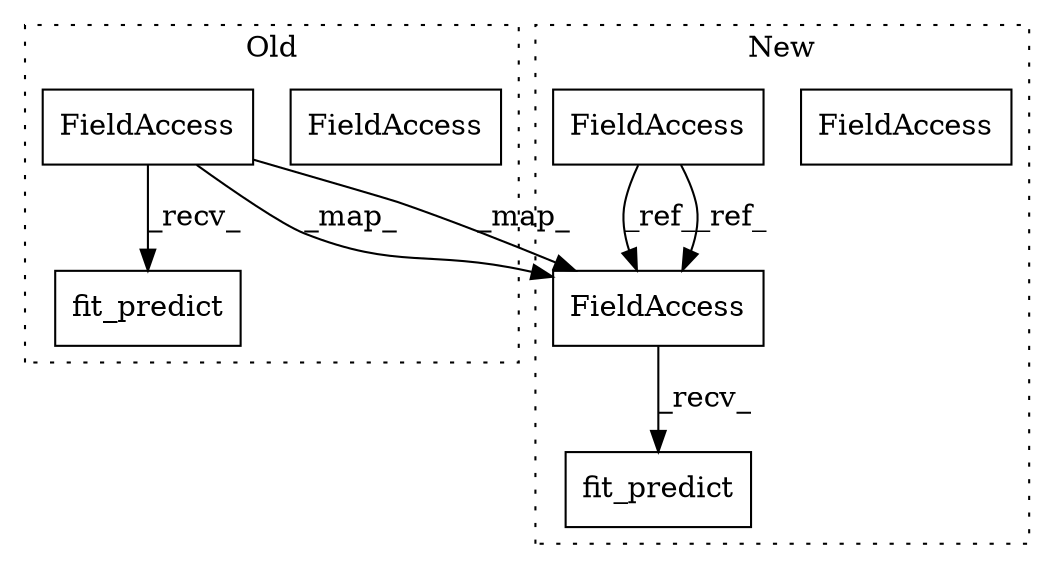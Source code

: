 digraph G {
subgraph cluster0 {
1 [label="fit_predict" a="32" s="7258" l="13" shape="box"];
4 [label="FieldAccess" a="22" s="7253" l="4" shape="box"];
7 [label="FieldAccess" a="22" s="7253" l="4" shape="box"];
label = "Old";
style="dotted";
}
subgraph cluster1 {
2 [label="fit_predict" a="32" s="7043,7066" l="12,1" shape="box"];
3 [label="FieldAccess" a="22" s="7038" l="4" shape="box"];
5 [label="FieldAccess" a="22" s="6930" l="4" shape="box"];
6 [label="FieldAccess" a="22" s="7038" l="4" shape="box"];
label = "New";
style="dotted";
}
5 -> 6 [label="_ref_"];
5 -> 6 [label="_ref_"];
6 -> 2 [label="_recv_"];
7 -> 1 [label="_recv_"];
7 -> 6 [label="_map_"];
7 -> 6 [label="_map_"];
}